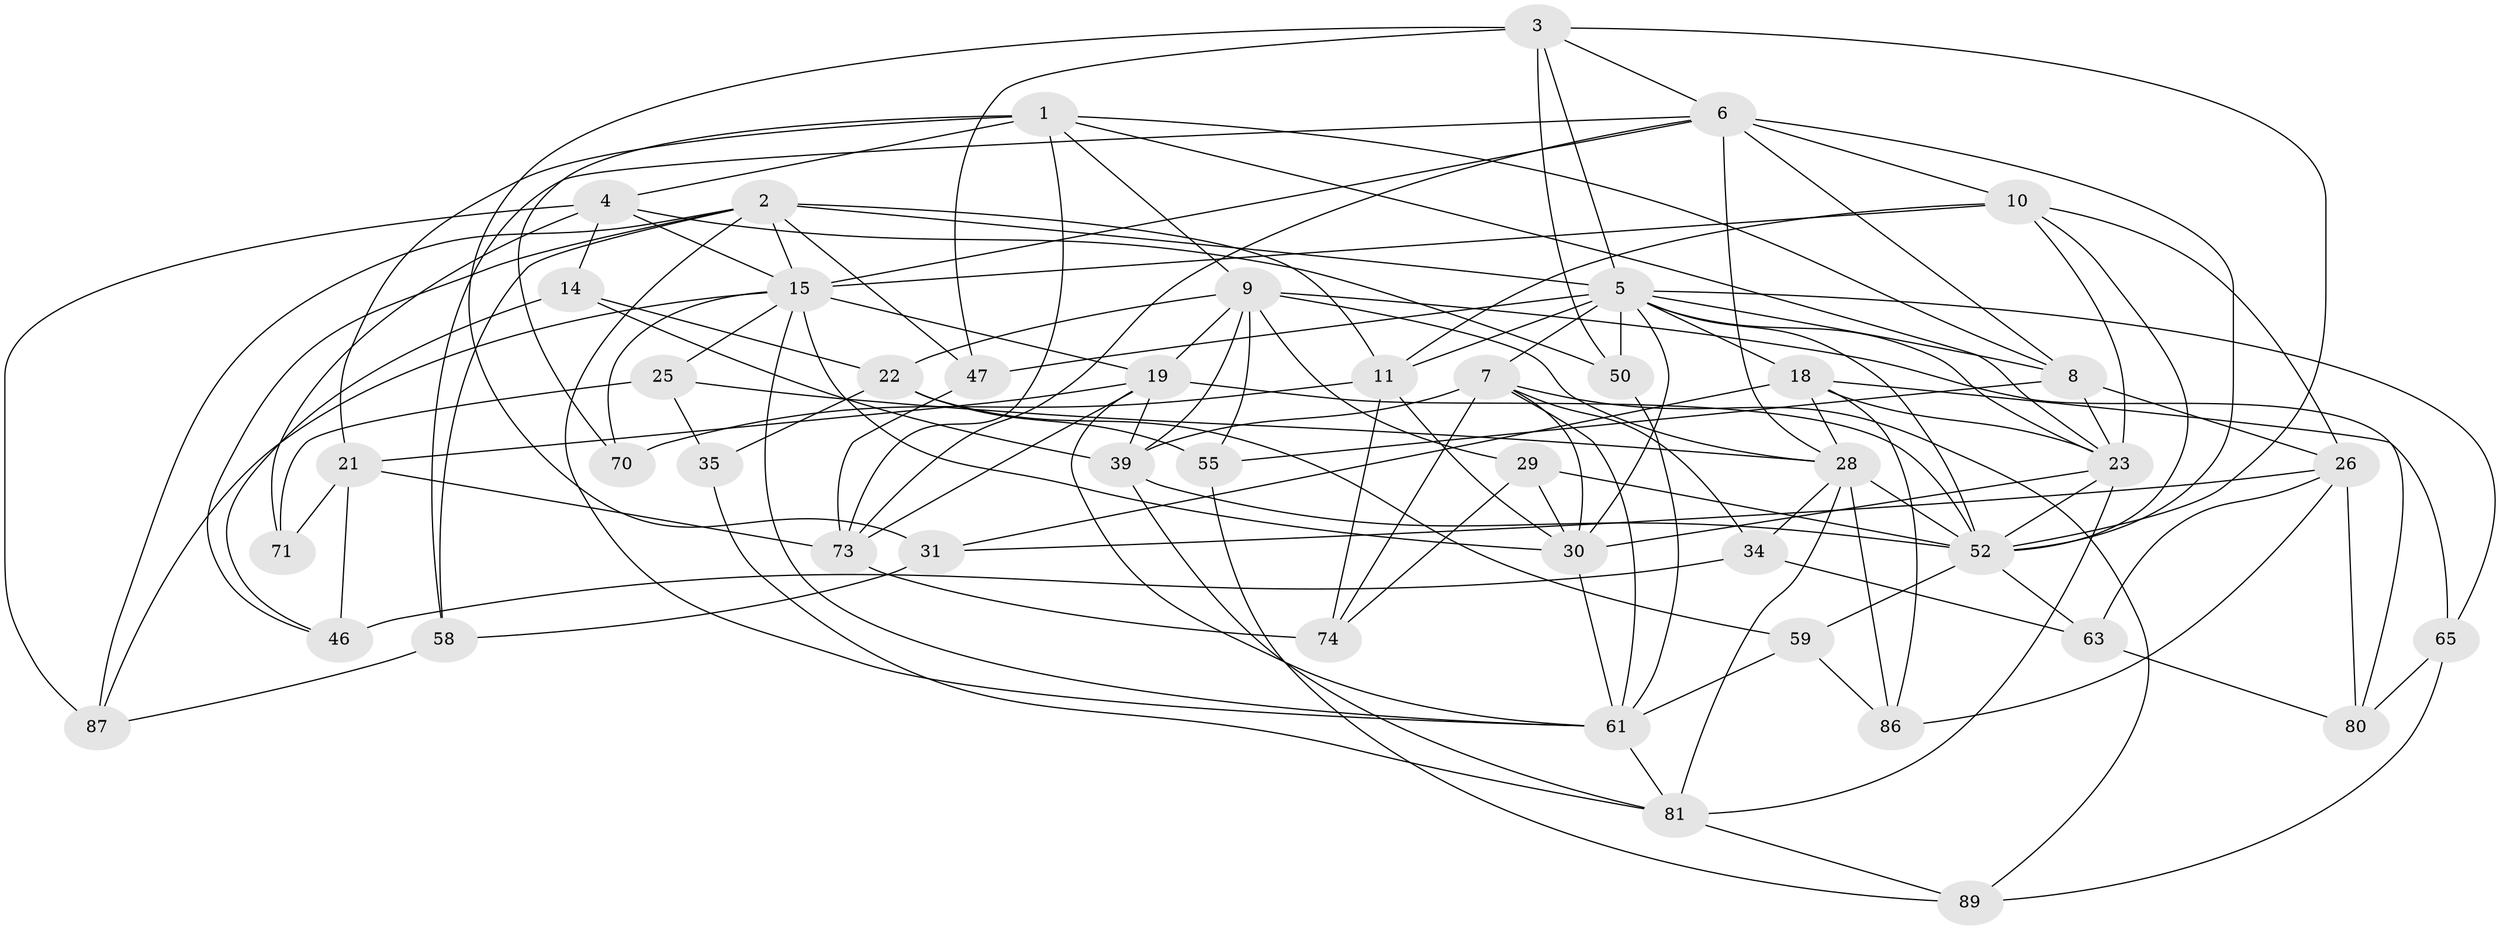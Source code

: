 // original degree distribution, {4: 1.0}
// Generated by graph-tools (version 1.1) at 2025/16/03/09/25 04:16:25]
// undirected, 46 vertices, 130 edges
graph export_dot {
graph [start="1"]
  node [color=gray90,style=filled];
  1 [super="+48+93"];
  2 [super="+57+20"];
  3 [super="+41"];
  4 [super="+38"];
  5 [super="+16+27"];
  6 [super="+12"];
  7 [super="+83+32"];
  8 [super="+72"];
  9 [super="+37"];
  10 [super="+82"];
  11 [super="+13"];
  14;
  15 [super="+78+68+36"];
  18 [super="+40"];
  19 [super="+33+43"];
  21 [super="+49"];
  22 [super="+84"];
  23 [super="+24+77"];
  25;
  26 [super="+45"];
  28 [super="+54"];
  29;
  30 [super="+44+88"];
  31;
  34;
  35;
  39 [super="+51"];
  46;
  47;
  50;
  52 [super="+76+64+62"];
  55;
  58;
  59;
  61 [super="+67"];
  63;
  65;
  70;
  71;
  73 [super="+79"];
  74;
  80;
  81 [super="+91"];
  86;
  87;
  89;
  1 -- 70 [weight=2];
  1 -- 21;
  1 -- 23;
  1 -- 4;
  1 -- 9;
  1 -- 8;
  1 -- 73;
  2 -- 58;
  2 -- 47;
  2 -- 11;
  2 -- 46;
  2 -- 61;
  2 -- 87;
  2 -- 5;
  2 -- 15;
  3 -- 31;
  3 -- 5;
  3 -- 50;
  3 -- 6;
  3 -- 47;
  3 -- 52;
  4 -- 14;
  4 -- 87;
  4 -- 71;
  4 -- 50;
  4 -- 15;
  5 -- 7 [weight=2];
  5 -- 52;
  5 -- 23;
  5 -- 8;
  5 -- 11;
  5 -- 65;
  5 -- 18;
  5 -- 50;
  5 -- 30 [weight=2];
  5 -- 47;
  6 -- 8;
  6 -- 52 [weight=2];
  6 -- 58;
  6 -- 10;
  6 -- 28;
  6 -- 73;
  6 -- 15 [weight=2];
  7 -- 89;
  7 -- 34;
  7 -- 74;
  7 -- 39;
  7 -- 61;
  7 -- 30;
  8 -- 26;
  8 -- 55;
  8 -- 23;
  9 -- 19;
  9 -- 39;
  9 -- 28;
  9 -- 80;
  9 -- 22;
  9 -- 55;
  9 -- 29;
  10 -- 26;
  10 -- 15;
  10 -- 11;
  10 -- 23;
  10 -- 52;
  11 -- 70;
  11 -- 74;
  11 -- 30;
  14 -- 46;
  14 -- 22;
  14 -- 39;
  15 -- 61;
  15 -- 19 [weight=2];
  15 -- 30;
  15 -- 70;
  15 -- 87;
  15 -- 25;
  18 -- 31;
  18 -- 23;
  18 -- 28;
  18 -- 65;
  18 -- 86;
  19 -- 21;
  19 -- 39;
  19 -- 73;
  19 -- 61;
  19 -- 52;
  21 -- 71 [weight=2];
  21 -- 73;
  21 -- 46;
  22 -- 35 [weight=2];
  22 -- 59;
  22 -- 55;
  23 -- 30;
  23 -- 81;
  23 -- 52;
  25 -- 35;
  25 -- 28;
  25 -- 71;
  26 -- 86;
  26 -- 80;
  26 -- 63;
  26 -- 31;
  28 -- 86;
  28 -- 34;
  28 -- 52;
  28 -- 81;
  29 -- 74;
  29 -- 30;
  29 -- 52;
  30 -- 61;
  31 -- 58;
  34 -- 63;
  34 -- 46;
  35 -- 81;
  39 -- 52;
  39 -- 81;
  47 -- 73;
  50 -- 61;
  52 -- 63;
  52 -- 59;
  55 -- 89;
  58 -- 87;
  59 -- 61;
  59 -- 86;
  61 -- 81;
  63 -- 80;
  65 -- 89;
  65 -- 80;
  73 -- 74;
  81 -- 89;
}
